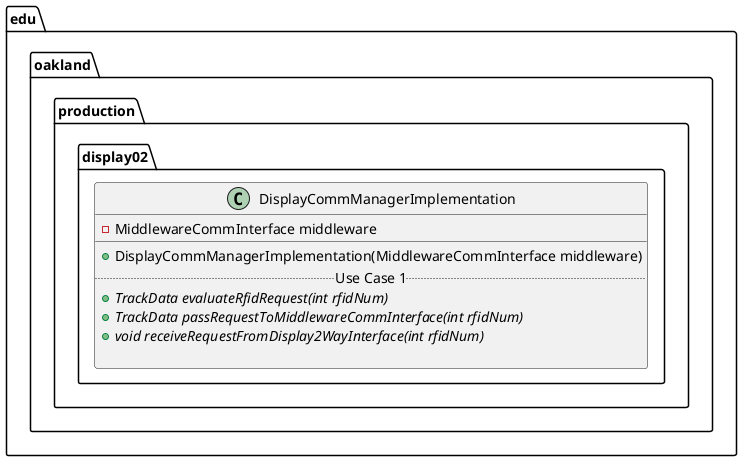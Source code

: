 @startuml DisplayCommManagerImplementation

package edu.oakland.production.display02 {
    class DisplayCommManagerImplementation {
        - MiddlewareCommInterface middleware
        __
        + DisplayCommManagerImplementation(MiddlewareCommInterface middleware)
        .. Use Case 1 ..
        {abstract} + TrackData evaluateRfidRequest(int rfidNum)
        {abstract} + TrackData passRequestToMiddlewareCommInterface(int rfidNum)
        {abstract} + void receiveRequestFromDisplay2WayInterface(int rfidNum)

    }
}

@enduml
